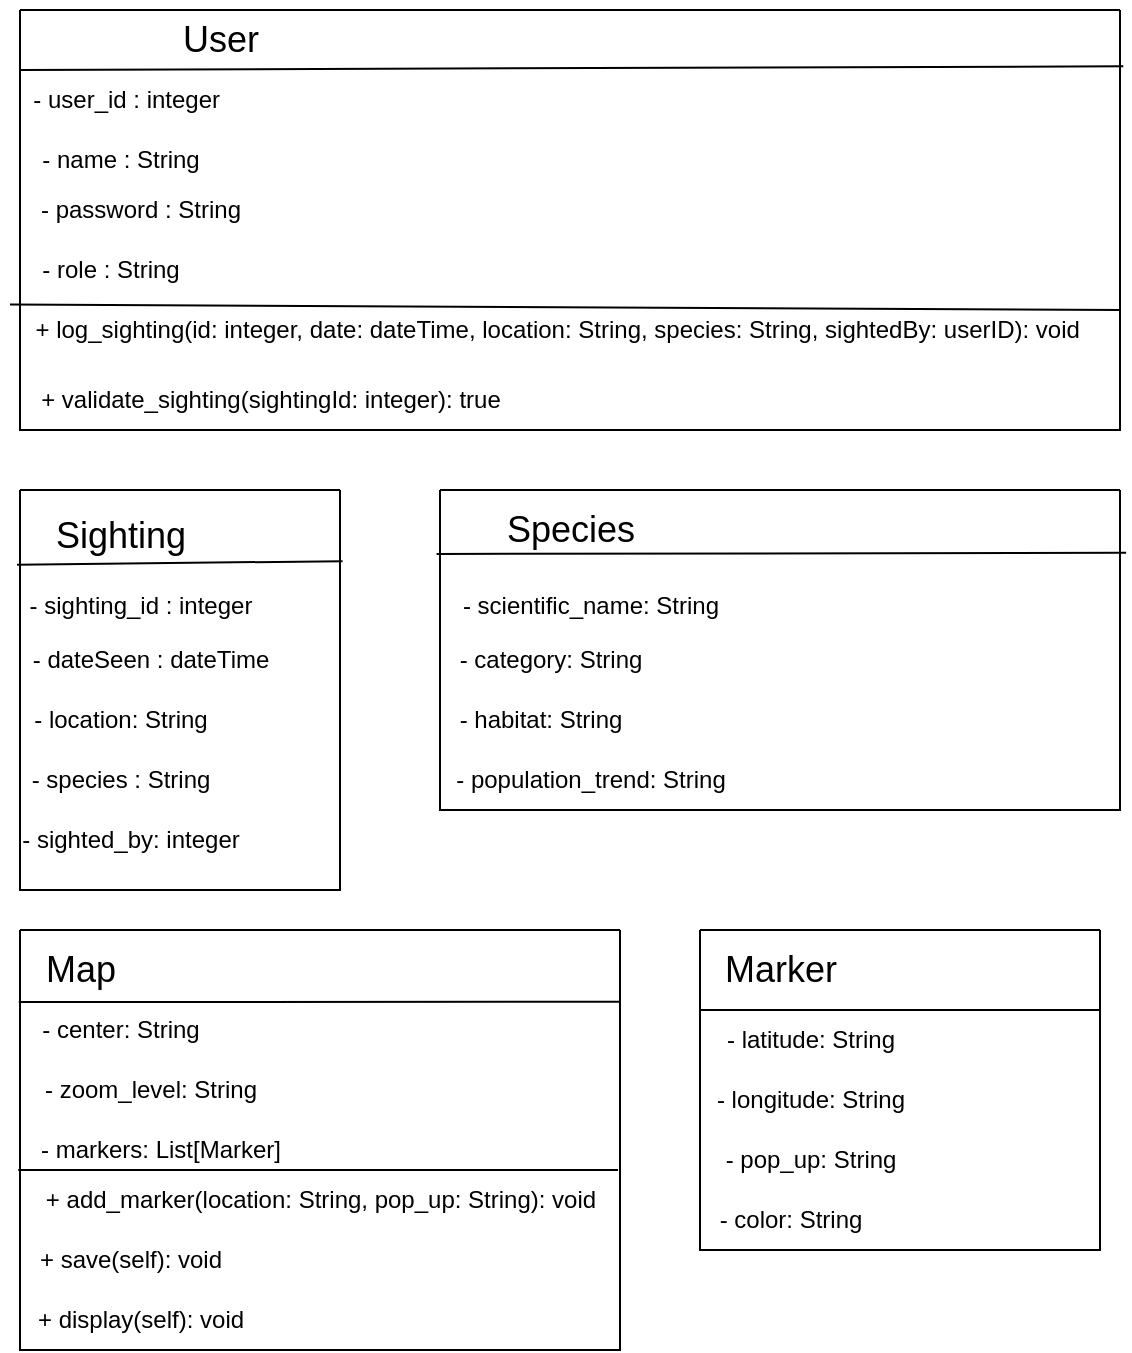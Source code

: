 <mxfile version="24.7.8">
  <diagram name="Page-1" id="RnH2ioO7HXBg3wcbD8QG">
    <mxGraphModel dx="1433" dy="580" grid="1" gridSize="10" guides="1" tooltips="1" connect="1" arrows="1" fold="1" page="1" pageScale="1" pageWidth="850" pageHeight="1100" math="0" shadow="0">
      <root>
        <mxCell id="0" />
        <mxCell id="1" parent="0" />
        <mxCell id="pOmRrMjysHNLypyjvdHQ-5" value="" style="swimlane;startSize=0;" vertex="1" parent="1">
          <mxGeometry x="20" y="20" width="550" height="210" as="geometry" />
        </mxCell>
        <mxCell id="pOmRrMjysHNLypyjvdHQ-6" value="&lt;font style=&quot;font-size: 18px;&quot;&gt;User&lt;/font&gt;" style="text;html=1;align=center;verticalAlign=middle;resizable=0;points=[];autosize=1;strokeColor=none;fillColor=none;" vertex="1" parent="pOmRrMjysHNLypyjvdHQ-5">
          <mxGeometry x="70" y="-5" width="60" height="40" as="geometry" />
        </mxCell>
        <mxCell id="pOmRrMjysHNLypyjvdHQ-8" value="- user_id : integer&amp;nbsp;" style="text;html=1;align=center;verticalAlign=middle;whiteSpace=wrap;rounded=0;" vertex="1" parent="pOmRrMjysHNLypyjvdHQ-5">
          <mxGeometry y="30" width="110" height="30" as="geometry" />
        </mxCell>
        <mxCell id="pOmRrMjysHNLypyjvdHQ-9" value="- name : String" style="text;html=1;align=center;verticalAlign=middle;resizable=0;points=[];autosize=1;strokeColor=none;fillColor=none;" vertex="1" parent="pOmRrMjysHNLypyjvdHQ-5">
          <mxGeometry y="60" width="100" height="30" as="geometry" />
        </mxCell>
        <mxCell id="pOmRrMjysHNLypyjvdHQ-10" value="- password : String" style="text;html=1;align=center;verticalAlign=middle;resizable=0;points=[];autosize=1;strokeColor=none;fillColor=none;" vertex="1" parent="pOmRrMjysHNLypyjvdHQ-5">
          <mxGeometry y="85" width="120" height="30" as="geometry" />
        </mxCell>
        <mxCell id="pOmRrMjysHNLypyjvdHQ-11" value="- role : String" style="text;html=1;align=center;verticalAlign=middle;resizable=0;points=[];autosize=1;strokeColor=none;fillColor=none;" vertex="1" parent="pOmRrMjysHNLypyjvdHQ-5">
          <mxGeometry y="115" width="90" height="30" as="geometry" />
        </mxCell>
        <mxCell id="pOmRrMjysHNLypyjvdHQ-7" value="" style="endArrow=none;html=1;rounded=0;entryX=0.001;entryY=0.149;entryDx=0;entryDy=0;entryPerimeter=0;exitX=1.003;exitY=0.134;exitDx=0;exitDy=0;exitPerimeter=0;" edge="1" parent="pOmRrMjysHNLypyjvdHQ-5" source="pOmRrMjysHNLypyjvdHQ-5">
          <mxGeometry width="50" height="50" relative="1" as="geometry">
            <mxPoint x="200.2" y="30.87" as="sourcePoint" />
            <mxPoint x="5.684e-14" y="30.0" as="targetPoint" />
          </mxGeometry>
        </mxCell>
        <mxCell id="pOmRrMjysHNLypyjvdHQ-12" value="+ log_sighting(id: integer, date: dateTime, location: String, species: String, sightedBy: userID): void&amp;nbsp;" style="text;html=1;align=center;verticalAlign=middle;resizable=0;points=[];autosize=1;strokeColor=none;fillColor=none;" vertex="1" parent="pOmRrMjysHNLypyjvdHQ-5">
          <mxGeometry x="-5" y="145" width="550" height="30" as="geometry" />
        </mxCell>
        <mxCell id="pOmRrMjysHNLypyjvdHQ-13" value="+ validate_sighting(sightingId: integer): true" style="text;html=1;align=center;verticalAlign=middle;resizable=0;points=[];autosize=1;strokeColor=none;fillColor=none;" vertex="1" parent="pOmRrMjysHNLypyjvdHQ-5">
          <mxGeometry y="180" width="250" height="30" as="geometry" />
        </mxCell>
        <mxCell id="pOmRrMjysHNLypyjvdHQ-14" value="" style="endArrow=none;html=1;rounded=0;exitX=0;exitY=0.074;exitDx=0;exitDy=0;exitPerimeter=0;" edge="1" parent="pOmRrMjysHNLypyjvdHQ-5" source="pOmRrMjysHNLypyjvdHQ-12">
          <mxGeometry width="50" height="50" relative="1" as="geometry">
            <mxPoint x="80" y="130" as="sourcePoint" />
            <mxPoint x="550" y="170" as="targetPoint" />
            <Array as="points">
              <mxPoint x="550" y="150" />
            </Array>
          </mxGeometry>
        </mxCell>
        <mxCell id="pOmRrMjysHNLypyjvdHQ-30" value="" style="group" vertex="1" connectable="0" parent="1">
          <mxGeometry x="20" y="260" width="360" height="200" as="geometry" />
        </mxCell>
        <mxCell id="pOmRrMjysHNLypyjvdHQ-15" value="" style="swimlane;startSize=0;" vertex="1" parent="pOmRrMjysHNLypyjvdHQ-30">
          <mxGeometry width="160" height="200" as="geometry" />
        </mxCell>
        <mxCell id="pOmRrMjysHNLypyjvdHQ-24" value="- sighting_id : integer" style="text;html=1;align=center;verticalAlign=middle;resizable=0;points=[];autosize=1;strokeColor=none;fillColor=none;" vertex="1" parent="pOmRrMjysHNLypyjvdHQ-15">
          <mxGeometry x="-5" y="43" width="130" height="30" as="geometry" />
        </mxCell>
        <mxCell id="pOmRrMjysHNLypyjvdHQ-26" value="- dateSeen : dateTime" style="text;html=1;align=center;verticalAlign=middle;resizable=0;points=[];autosize=1;strokeColor=none;fillColor=none;" vertex="1" parent="pOmRrMjysHNLypyjvdHQ-15">
          <mxGeometry x="-5" y="70" width="140" height="30" as="geometry" />
        </mxCell>
        <mxCell id="pOmRrMjysHNLypyjvdHQ-27" value="- location: String" style="text;html=1;align=center;verticalAlign=middle;resizable=0;points=[];autosize=1;strokeColor=none;fillColor=none;" vertex="1" parent="pOmRrMjysHNLypyjvdHQ-15">
          <mxGeometry x="-5" y="100" width="110" height="30" as="geometry" />
        </mxCell>
        <mxCell id="pOmRrMjysHNLypyjvdHQ-28" value="- species : String" style="text;html=1;align=center;verticalAlign=middle;resizable=0;points=[];autosize=1;strokeColor=none;fillColor=none;" vertex="1" parent="pOmRrMjysHNLypyjvdHQ-15">
          <mxGeometry x="-5" y="130" width="110" height="30" as="geometry" />
        </mxCell>
        <mxCell id="pOmRrMjysHNLypyjvdHQ-29" value="- sighted_by: integer" style="text;html=1;align=center;verticalAlign=middle;resizable=0;points=[];autosize=1;strokeColor=none;fillColor=none;" vertex="1" parent="pOmRrMjysHNLypyjvdHQ-15">
          <mxGeometry x="-10" y="160" width="130" height="30" as="geometry" />
        </mxCell>
        <mxCell id="pOmRrMjysHNLypyjvdHQ-16" value="&lt;font style=&quot;font-size: 18px;&quot;&gt;Sighting&lt;/font&gt;" style="text;html=1;align=center;verticalAlign=middle;resizable=0;points=[];autosize=1;strokeColor=none;fillColor=none;" vertex="1" parent="pOmRrMjysHNLypyjvdHQ-30">
          <mxGeometry x="5" y="3" width="90" height="40" as="geometry" />
        </mxCell>
        <mxCell id="pOmRrMjysHNLypyjvdHQ-23" value="" style="endArrow=none;html=1;rounded=0;exitX=-0.072;exitY=0.858;exitDx=0;exitDy=0;exitPerimeter=0;entryX=1.008;entryY=0.178;entryDx=0;entryDy=0;entryPerimeter=0;" edge="1" parent="pOmRrMjysHNLypyjvdHQ-30" source="pOmRrMjysHNLypyjvdHQ-16" target="pOmRrMjysHNLypyjvdHQ-15">
          <mxGeometry width="50" height="50" relative="1" as="geometry">
            <mxPoint x="330" y="60" as="sourcePoint" />
            <mxPoint x="380" y="10" as="targetPoint" />
          </mxGeometry>
        </mxCell>
        <mxCell id="pOmRrMjysHNLypyjvdHQ-33" value="&lt;font style=&quot;font-size: 18px;&quot;&gt;Species&lt;/font&gt;" style="text;html=1;align=center;verticalAlign=middle;resizable=0;points=[];autosize=1;strokeColor=none;fillColor=none;" vertex="1" parent="pOmRrMjysHNLypyjvdHQ-30">
          <mxGeometry x="230" width="90" height="40" as="geometry" />
        </mxCell>
        <mxCell id="pOmRrMjysHNLypyjvdHQ-36" value="- scientific_name: String" style="text;html=1;align=center;verticalAlign=middle;resizable=0;points=[];autosize=1;strokeColor=none;fillColor=none;" vertex="1" parent="pOmRrMjysHNLypyjvdHQ-30">
          <mxGeometry x="210" y="43" width="150" height="30" as="geometry" />
        </mxCell>
        <mxCell id="pOmRrMjysHNLypyjvdHQ-37" value="- category: String" style="text;html=1;align=center;verticalAlign=middle;resizable=0;points=[];autosize=1;strokeColor=none;fillColor=none;" vertex="1" parent="pOmRrMjysHNLypyjvdHQ-30">
          <mxGeometry x="210" y="70" width="110" height="30" as="geometry" />
        </mxCell>
        <mxCell id="pOmRrMjysHNLypyjvdHQ-38" value="- habitat: String" style="text;html=1;align=center;verticalAlign=middle;resizable=0;points=[];autosize=1;strokeColor=none;fillColor=none;" vertex="1" parent="pOmRrMjysHNLypyjvdHQ-30">
          <mxGeometry x="210" y="100" width="100" height="30" as="geometry" />
        </mxCell>
        <mxCell id="pOmRrMjysHNLypyjvdHQ-31" value="" style="swimlane;startSize=0;" vertex="1" parent="1">
          <mxGeometry x="230" y="260" width="340" height="160" as="geometry" />
        </mxCell>
        <mxCell id="pOmRrMjysHNLypyjvdHQ-39" value="- population_trend: String" style="text;html=1;align=center;verticalAlign=middle;resizable=0;points=[];autosize=1;strokeColor=none;fillColor=none;" vertex="1" parent="pOmRrMjysHNLypyjvdHQ-31">
          <mxGeometry x="-5" y="130" width="160" height="30" as="geometry" />
        </mxCell>
        <mxCell id="pOmRrMjysHNLypyjvdHQ-35" value="" style="endArrow=none;html=1;rounded=0;exitX=-0.005;exitY=0.2;exitDx=0;exitDy=0;exitPerimeter=0;entryX=1.009;entryY=0.196;entryDx=0;entryDy=0;entryPerimeter=0;" edge="1" parent="1" source="pOmRrMjysHNLypyjvdHQ-31" target="pOmRrMjysHNLypyjvdHQ-31">
          <mxGeometry width="50" height="50" relative="1" as="geometry">
            <mxPoint x="340" y="380" as="sourcePoint" />
            <mxPoint x="390" y="330" as="targetPoint" />
          </mxGeometry>
        </mxCell>
        <mxCell id="pOmRrMjysHNLypyjvdHQ-41" value="" style="swimlane;startSize=0;" vertex="1" parent="1">
          <mxGeometry x="20" y="480" width="300" height="210" as="geometry" />
        </mxCell>
        <mxCell id="pOmRrMjysHNLypyjvdHQ-42" value="&lt;font style=&quot;font-size: 18px;&quot;&gt;Map&lt;/font&gt;" style="text;html=1;align=center;verticalAlign=middle;resizable=0;points=[];autosize=1;strokeColor=none;fillColor=none;" vertex="1" parent="pOmRrMjysHNLypyjvdHQ-41">
          <mxGeometry width="60" height="40" as="geometry" />
        </mxCell>
        <mxCell id="pOmRrMjysHNLypyjvdHQ-43" value="- center: String" style="text;html=1;align=center;verticalAlign=middle;resizable=0;points=[];autosize=1;strokeColor=none;fillColor=none;" vertex="1" parent="pOmRrMjysHNLypyjvdHQ-41">
          <mxGeometry y="35" width="100" height="30" as="geometry" />
        </mxCell>
        <mxCell id="pOmRrMjysHNLypyjvdHQ-44" value="- zoom_level: String" style="text;html=1;align=center;verticalAlign=middle;resizable=0;points=[];autosize=1;strokeColor=none;fillColor=none;" vertex="1" parent="pOmRrMjysHNLypyjvdHQ-41">
          <mxGeometry y="65" width="130" height="30" as="geometry" />
        </mxCell>
        <mxCell id="pOmRrMjysHNLypyjvdHQ-45" value="- markers: List[Marker]" style="text;html=1;align=center;verticalAlign=middle;resizable=0;points=[];autosize=1;strokeColor=none;fillColor=none;" vertex="1" parent="pOmRrMjysHNLypyjvdHQ-41">
          <mxGeometry y="95" width="140" height="30" as="geometry" />
        </mxCell>
        <mxCell id="pOmRrMjysHNLypyjvdHQ-46" value="+ add_marker(location: String, pop_up: String): void" style="text;html=1;align=center;verticalAlign=middle;resizable=0;points=[];autosize=1;strokeColor=none;fillColor=none;" vertex="1" parent="pOmRrMjysHNLypyjvdHQ-41">
          <mxGeometry y="120" width="300" height="30" as="geometry" />
        </mxCell>
        <mxCell id="pOmRrMjysHNLypyjvdHQ-47" value="+ save(self): void" style="text;html=1;align=center;verticalAlign=middle;resizable=0;points=[];autosize=1;strokeColor=none;fillColor=none;" vertex="1" parent="pOmRrMjysHNLypyjvdHQ-41">
          <mxGeometry y="150" width="110" height="30" as="geometry" />
        </mxCell>
        <mxCell id="pOmRrMjysHNLypyjvdHQ-48" value="+ display(self): void" style="text;html=1;align=center;verticalAlign=middle;resizable=0;points=[];autosize=1;strokeColor=none;fillColor=none;" vertex="1" parent="pOmRrMjysHNLypyjvdHQ-41">
          <mxGeometry x="-5" y="180" width="130" height="30" as="geometry" />
        </mxCell>
        <mxCell id="pOmRrMjysHNLypyjvdHQ-49" value="" style="endArrow=none;html=1;rounded=0;exitX=-0.003;exitY=0;exitDx=0;exitDy=0;exitPerimeter=0;" edge="1" parent="pOmRrMjysHNLypyjvdHQ-41" source="pOmRrMjysHNLypyjvdHQ-46">
          <mxGeometry width="50" height="50" relative="1" as="geometry">
            <mxPoint x="-250" y="260" as="sourcePoint" />
            <mxPoint x="299" y="120" as="targetPoint" />
          </mxGeometry>
        </mxCell>
        <mxCell id="pOmRrMjysHNLypyjvdHQ-50" value="" style="endArrow=none;html=1;rounded=0;exitX=-0.006;exitY=0.033;exitDx=0;exitDy=0;exitPerimeter=0;entryX=1;entryY=0.171;entryDx=0;entryDy=0;entryPerimeter=0;" edge="1" parent="pOmRrMjysHNLypyjvdHQ-41" source="pOmRrMjysHNLypyjvdHQ-43" target="pOmRrMjysHNLypyjvdHQ-41">
          <mxGeometry width="50" height="50" relative="1" as="geometry">
            <mxPoint x="320" y="20" as="sourcePoint" />
            <mxPoint x="370" y="-30" as="targetPoint" />
          </mxGeometry>
        </mxCell>
        <mxCell id="pOmRrMjysHNLypyjvdHQ-51" value="" style="swimlane;startSize=0;" vertex="1" parent="1">
          <mxGeometry x="360" y="480" width="200" height="160" as="geometry" />
        </mxCell>
        <mxCell id="pOmRrMjysHNLypyjvdHQ-52" value="&lt;font style=&quot;font-size: 18px;&quot;&gt;Marker&lt;/font&gt;" style="text;html=1;align=center;verticalAlign=middle;resizable=0;points=[];autosize=1;strokeColor=none;fillColor=none;" vertex="1" parent="pOmRrMjysHNLypyjvdHQ-51">
          <mxGeometry width="80" height="40" as="geometry" />
        </mxCell>
        <mxCell id="pOmRrMjysHNLypyjvdHQ-53" value="- latitude: String" style="text;html=1;align=center;verticalAlign=middle;resizable=0;points=[];autosize=1;strokeColor=none;fillColor=none;" vertex="1" parent="pOmRrMjysHNLypyjvdHQ-51">
          <mxGeometry y="40" width="110" height="30" as="geometry" />
        </mxCell>
        <mxCell id="pOmRrMjysHNLypyjvdHQ-54" value="- longitude: String" style="text;html=1;align=center;verticalAlign=middle;resizable=0;points=[];autosize=1;strokeColor=none;fillColor=none;" vertex="1" parent="pOmRrMjysHNLypyjvdHQ-51">
          <mxGeometry x="-5" y="70" width="120" height="30" as="geometry" />
        </mxCell>
        <mxCell id="pOmRrMjysHNLypyjvdHQ-55" value="- pop_up: String" style="text;html=1;align=center;verticalAlign=middle;resizable=0;points=[];autosize=1;strokeColor=none;fillColor=none;" vertex="1" parent="pOmRrMjysHNLypyjvdHQ-51">
          <mxGeometry y="100" width="110" height="30" as="geometry" />
        </mxCell>
        <mxCell id="pOmRrMjysHNLypyjvdHQ-56" value="- color: String" style="text;html=1;align=center;verticalAlign=middle;resizable=0;points=[];autosize=1;strokeColor=none;fillColor=none;" vertex="1" parent="pOmRrMjysHNLypyjvdHQ-51">
          <mxGeometry y="130" width="90" height="30" as="geometry" />
        </mxCell>
        <mxCell id="pOmRrMjysHNLypyjvdHQ-58" value="" style="endArrow=none;html=1;rounded=0;exitX=0;exitY=0.25;exitDx=0;exitDy=0;entryX=1;entryY=0.25;entryDx=0;entryDy=0;" edge="1" parent="1" source="pOmRrMjysHNLypyjvdHQ-51" target="pOmRrMjysHNLypyjvdHQ-51">
          <mxGeometry width="50" height="50" relative="1" as="geometry">
            <mxPoint x="340" y="520" as="sourcePoint" />
            <mxPoint x="390" y="470" as="targetPoint" />
          </mxGeometry>
        </mxCell>
      </root>
    </mxGraphModel>
  </diagram>
</mxfile>
